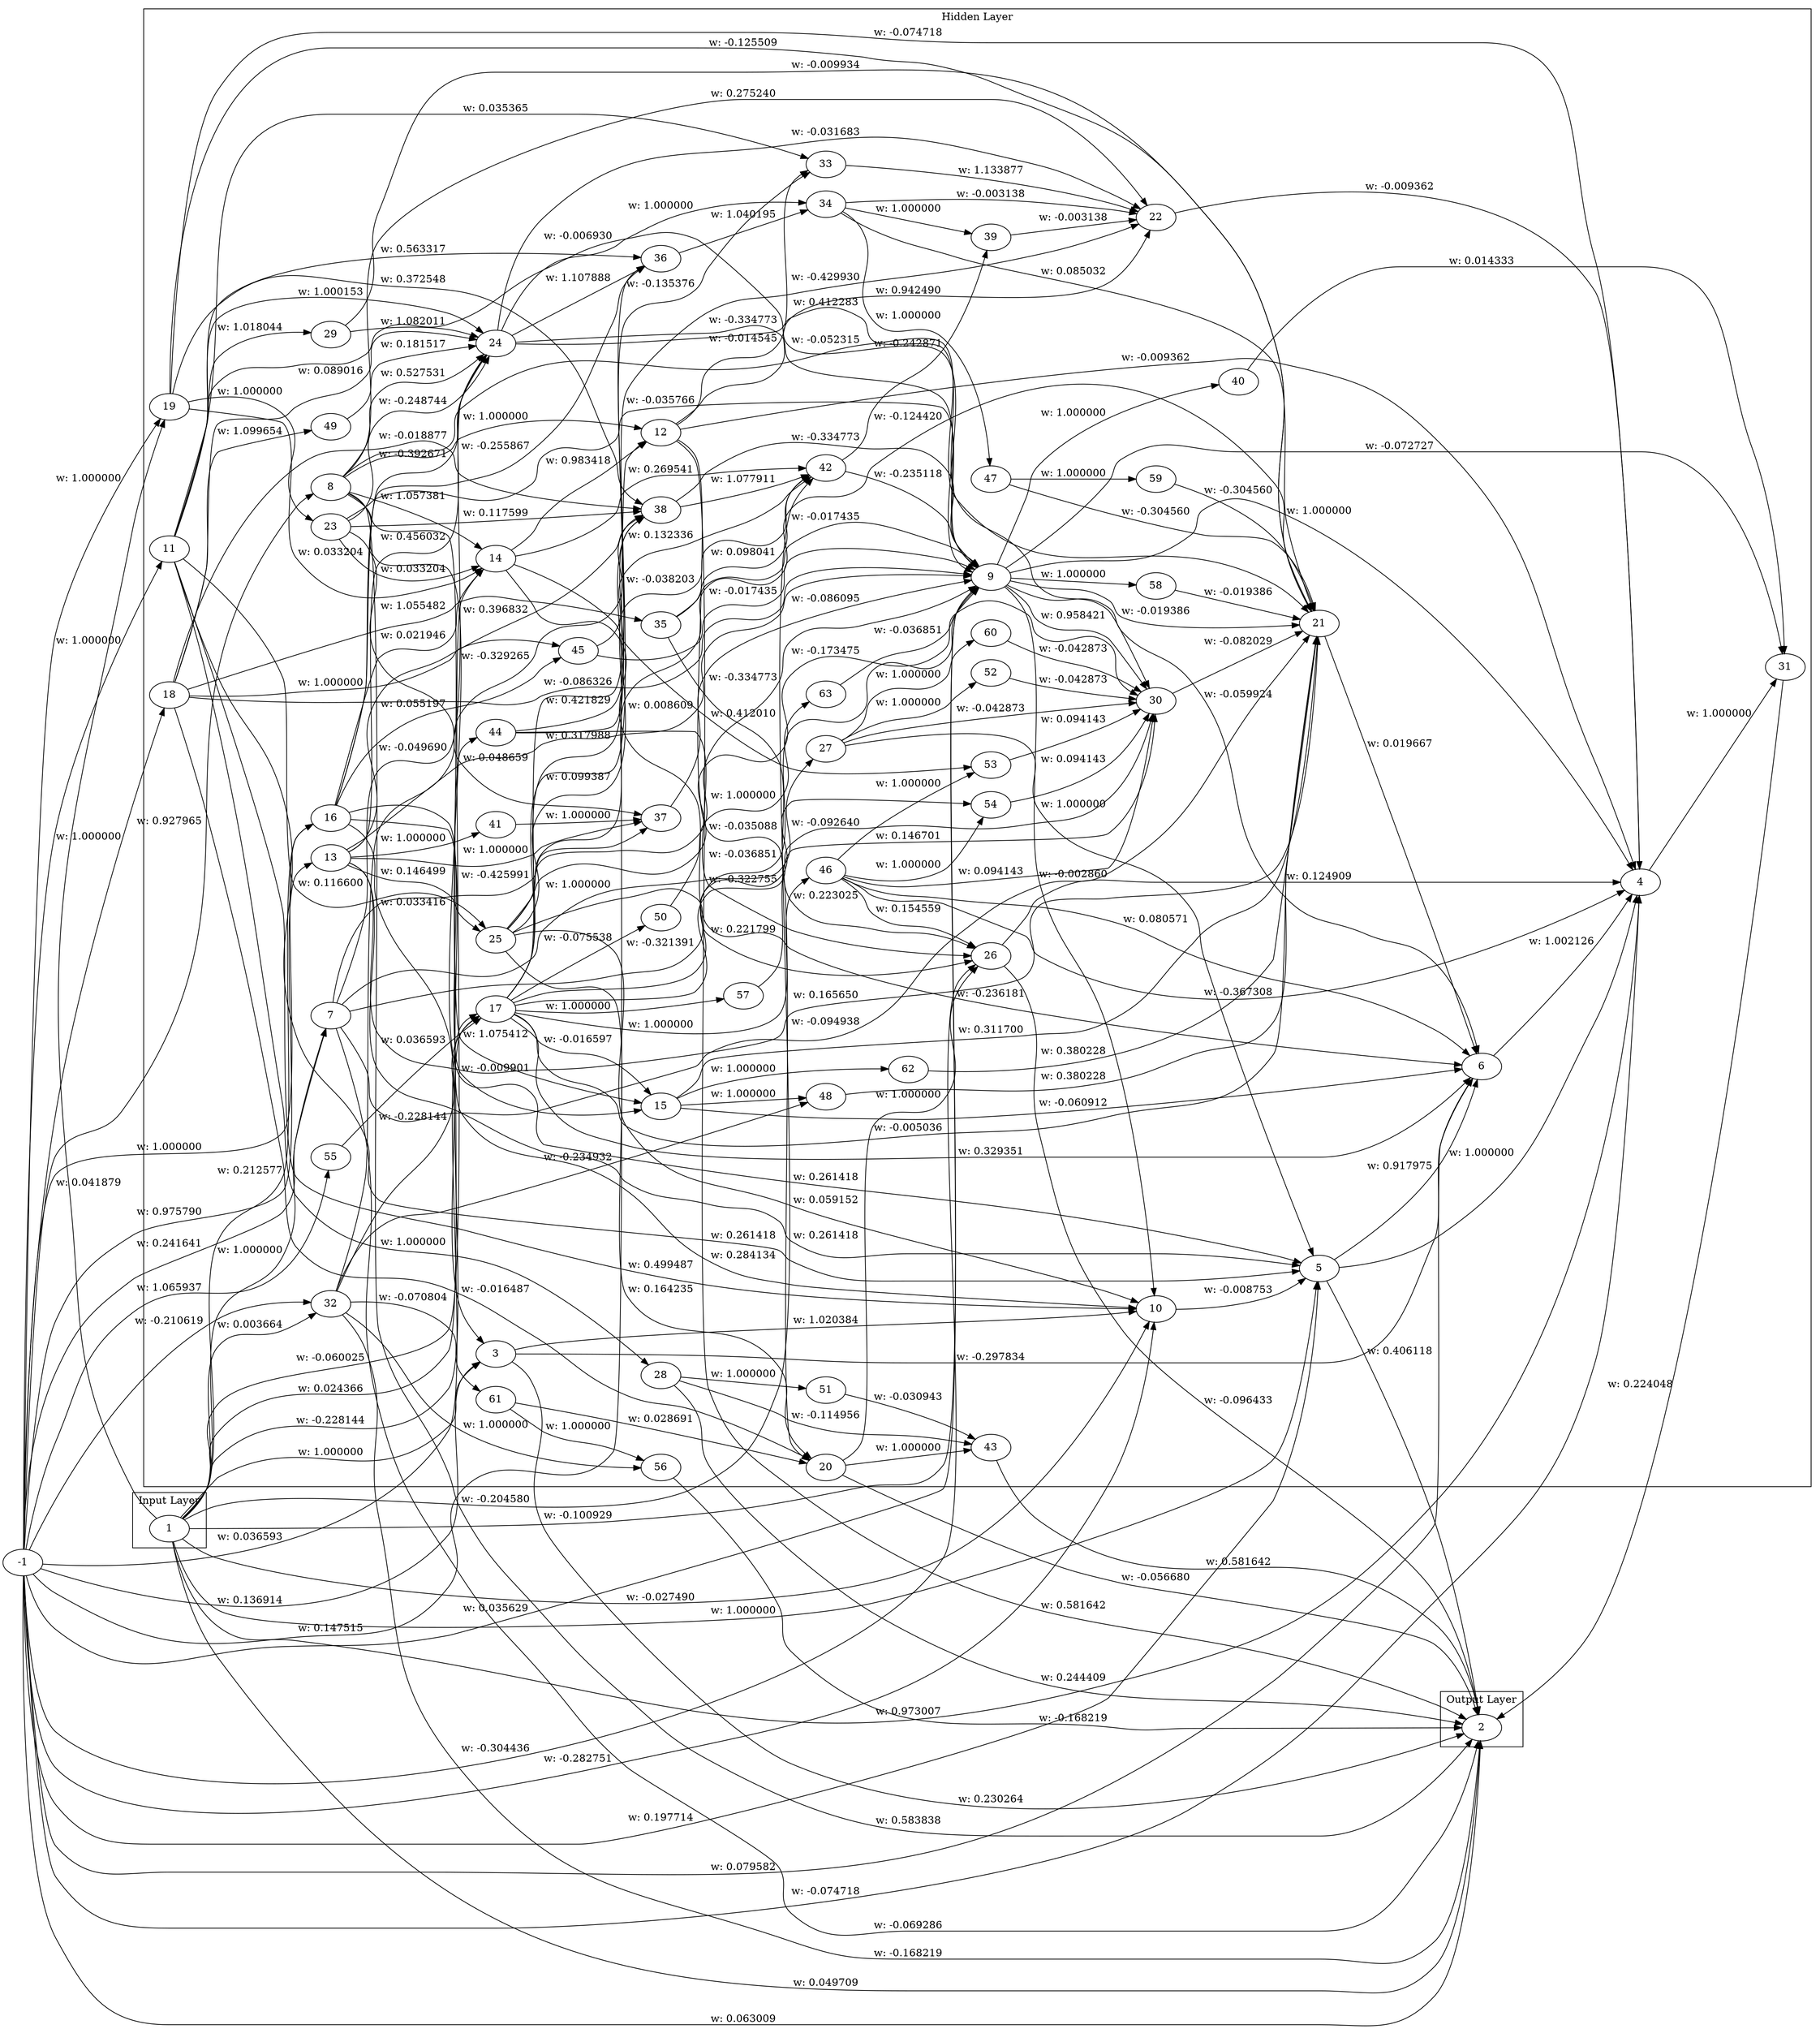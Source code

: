 digraph Genome {
  rankdir=LR;
  subgraph cluster_0 {
    label="Input Layer";
    1;
  }
  subgraph cluster_1 {
    label="Hidden Layer";
    3;
    4;
    5;
    6;
    7;
    8;
    9;
    10;
    11;
    12;
    13;
    14;
    15;
    16;
    17;
    18;
    19;
    20;
    21;
    22;
    23;
    24;
    25;
    26;
    27;
    28;
    29;
    30;
    31;
    32;
    33;
    34;
    35;
    36;
    37;
    38;
    39;
    40;
    41;
    42;
    43;
    44;
    45;
    46;
    47;
    48;
    49;
    50;
    51;
    52;
    53;
    54;
    55;
    56;
    57;
    58;
    59;
    60;
    61;
    62;
    63;
  }
  subgraph cluster_2 {
    label="Output Layer";
    2;
  }
  1 -> 2 [label="w: 0.049709"];
  -1 -> 2 [label="w: 0.063009"];
  1 -> 3 [label="w: 1.000000"];
  3 -> 2 [label="w: 0.230264"];
  -1 -> 3 [label="w: 0.136914"];
  1 -> 4 [label="w: 0.973007"];
  -1 -> 4 [label="w: -0.074718"];
  1 -> 5 [label="w: 1.000000"];
  5 -> 4 [label="w: 1.000000"];
  -1 -> 5 [label="w: 0.197714"];
  5 -> 6 [label="w: 0.917975"];
  6 -> 4 [label="w: 1.002126"];
  5 -> 2 [label="w: 0.406118"];
  1 -> 7 [label="w: 1.000000"];
  -1 -> 7 [label="w: 0.241641"];
  -1 -> 6 [label="w: 0.079582"];
  -1 -> 8 [label="w: 0.927965"];
  8 -> 5 [label="w: 0.261418"];
  1 -> 9 [label="w: -0.100929"];
  9 -> 4 [label="w: 1.000000"];
  -1 -> 9 [label="w: 0.035629"];
  3 -> 10 [label="w: 1.020384"];
  10 -> 5 [label="w: -0.008753"];
  8 -> 2 [label="w: 0.583838"];
  -1 -> 11 [label="w: 1.000000"];
  11 -> 5 [label="w: 0.261418"];
  -1 -> 10 [label="w: -0.282751"];
  8 -> 12 [label="w: 1.000000"];
  12 -> 2 [label="w: 0.581642"];
  -1 -> 13 [label="w: 0.975790"];
  13 -> 5 [label="w: 0.261418"];
  3 -> 6 [label="w: -0.297834"];
  -1 -> 12 [label="w: 0.147515"];
  8 -> 14 [label="w: 1.057381"];
  14 -> 12 [label="w: 0.983418"];
  1 -> 14 [label="w: -0.060025"];
  7 -> 2 [label="w: -0.069286"];
  8 -> 15 [label="w: 1.075412"];
  15 -> 6 [label="w: -0.060912"];
  9 -> 10 [label="w: -0.002860"];
  -1 -> 16 [label="w: 1.000000"];
  16 -> 3 [label="w: 0.033416"];
  14 -> 6 [label="w: -0.236181"];
  -1 -> 17 [label="w: 0.036593"];
  17 -> 9 [label="w: -0.036851"];
  16 -> 10 [label="w: 0.284134"];
  16 -> 14 [label="w: 0.021946"];
  1 -> 16 [label="w: 0.212577"];
  16 -> 15 [label="w: -0.009901"];
  -1 -> 18 [label="w: 1.000000"];
  18 -> 9 [label="w: -0.086326"];
  -1 -> 19 [label="w: 1.000000"];
  19 -> 4 [label="w: -0.074718"];
  19 -> 14 [label="w: 0.033204"];
  13 -> 9 [label="w: 0.008609"];
  12 -> 20 [label="w: -0.035088"];
  20 -> 2 [label="w: -0.056680"];
  17 -> 15 [label="w: -0.016597"];
  1 -> 19 [label="w: 0.041879"];
  17 -> 6 [label="w: 0.329351"];
  11 -> 9 [label="w: -0.006930"];
  12 -> 4 [label="w: -0.009362"];
  9 -> 6 [label="w: -0.059924"];
  1 -> 10 [label="w: -0.027490"];
  9 -> 21 [label="w: -0.019386"];
  21 -> 6 [label="w: 0.019667"];
  1 -> 17 [label="w: -0.228144"];
  12 -> 22 [label="w: 0.942490"];
  22 -> 4 [label="w: -0.009362"];
  19 -> 23 [label="w: 1.000000"];
  23 -> 14 [label="w: 0.033204"];
  11 -> 10 [label="w: 0.499487"];
  8 -> 22 [label="w: 0.275240"];
  11 -> 24 [label="w: 1.000153"];
  24 -> 9 [label="w: -0.334773"];
  17 -> 22 [label="w: -0.429930"];
  7 -> 21 [label="w: -0.094938"];
  8 -> 21 [label="w: -0.052315"];
  11 -> 25 [label="w: 0.116600"];
  25 -> 9 [label="w: -0.334773"];
  20 -> 26 [label="w: 1.000000"];
  26 -> 2 [label="w: -0.096433"];
  25 -> 21 [label="w: -0.124420"];
  7 -> 27 [label="w: 1.000000"];
  27 -> 5 [label="w: 1.000000"];
  -1 -> 26 [label="w: -0.304436"];
  11 -> 28 [label="w: 1.000000"];
  28 -> 2 [label="w: 0.244409"];
  16 -> 24 [label="w: -0.392671"];
  11 -> 29 [label="w: 1.018044"];
  29 -> 24 [label="w: 1.082011"];
  18 -> 20 [label="w: -0.016487"];
  25 -> 10 [label="w: 0.059152"];
  9 -> 30 [label="w: 0.958421"];
  30 -> 21 [label="w: -0.082029"];
  13 -> 25 [label="w: 0.146499"];
  27 -> 30 [label="w: -0.042873"];
  23 -> 9 [label="w: -0.035766"];
  4 -> 31 [label="w: 1.000000"];
  31 -> 2 [label="w: 0.224048"];
  1 -> 32 [label="w: 0.003664"];
  32 -> 17 [label="w: -0.228144"];
  24 -> 22 [label="w: -0.031683"];
  12 -> 33 [label="w: -0.014545"];
  33 -> 22 [label="w: 1.133877"];
  19 -> 21 [label="w: -0.125509"];
  11 -> 33 [label="w: 0.035365"];
  18 -> 24 [label="w: 0.089016"];
  9 -> 31 [label="w: -0.072727"];
  7 -> 24 [label="w: -0.049690"];
  15 -> 21 [label="w: 0.311700"];
  24 -> 34 [label="w: 1.000000"];
  34 -> 22 [label="w: -0.003138"];
  23 -> 24 [label="w: -0.248744"];
  18 -> 35 [label="w: 1.055482"];
  35 -> 9 [label="w: -0.017435"];
  8 -> 24 [label="w: 0.527531"];
  29 -> 21 [label="w: -0.009934"];
  25 -> 26 [label="w: 0.221799"];
  35 -> 26 [label="w: 0.223025"];
  17 -> 33 [label="w: -0.135376"];
  24 -> 36 [label="w: 1.107888"];
  36 -> 34 [label="w: 1.040195"];
  13 -> 37 [label="w: 1.000000"];
  37 -> 9 [label="w: -0.086095"];
  25 -> 30 [label="w: -0.173475"];
  25 -> 38 [label="w: 0.099387"];
  38 -> 9 [label="w: -0.334773"];
  13 -> 24 [label="w: 0.456032"];
  34 -> 39 [label="w: 1.000000"];
  39 -> 22 [label="w: -0.003138"];
  16 -> 36 [label="w: -0.255867"];
  34 -> 21 [label="w: 0.085032"];
  9 -> 40 [label="w: 1.000000"];
  40 -> 31 [label="w: 0.014333"];
  -1 -> 32 [label="w: -0.210619"];
  13 -> 41 [label="w: 1.000000"];
  41 -> 37 [label="w: 1.000000"];
  38 -> 42 [label="w: 1.077911"];
  42 -> 9 [label="w: -0.235118"];
  20 -> 43 [label="w: 1.000000"];
  43 -> 2 [label="w: 0.581642"];
  1 -> 42 [label="w: -0.204580"];
  17 -> 30 [label="w: -0.092640"];
  1 -> 44 [label="w: 0.024366"];
  44 -> 42 [label="w: -0.038203"];
  32 -> 38 [label="w: -0.329265"];
  42 -> 39 [label="w: -0.242871"];
  18 -> 45 [label="w: 1.000000"];
  45 -> 9 [label="w: -0.017435"];
  11 -> 36 [label="w: 0.563317"];
  17 -> 46 [label="w: 1.000000"];
  46 -> 30 [label="w: 0.094143"];
  28 -> 43 [label="w: -0.114956"];
  34 -> 47 [label="w: 1.000000"];
  47 -> 21 [label="w: -0.304560"];
  24 -> 30 [label="w: 0.412283"];
  32 -> 2 [label="w: -0.168219"];
  15 -> 48 [label="w: 1.000000"];
  48 -> 21 [label="w: 0.380228"];
  16 -> 45 [label="w: 0.055197"];
  18 -> 49 [label="w: 1.099654"];
  49 -> 24 [label="w: 0.181517"];
  17 -> 50 [label="w: -0.075538"];
  35 -> 42 [label="w: 0.098041"];
  28 -> 51 [label="w: 1.000000"];
  51 -> 43 [label="w: -0.030943"];
  45 -> 42 [label="w: 0.132336"];
  27 -> 52 [label="w: 1.000000"];
  52 -> 30 [label="w: -0.042873"];
  46 -> 6 [label="w: 0.080571"];
  46 -> 53 [label="w: 1.000000"];
  53 -> 30 [label="w: 0.094143"];
  44 -> 26 [label="w: -0.322755"];
  46 -> 54 [label="w: 1.000000"];
  54 -> 30 [label="w: 0.094143"];
  -1 -> 55 [label="w: 1.065937"];
  55 -> 17 [label="w: 0.036593"];
  13 -> 38 [label="w: 0.396832"];
  14 -> 42 [label="w: 0.269541"];
  18 -> 38 [label="w: -0.018877"];
  32 -> 56 [label="w: 1.000000"];
  56 -> 2 [label="w: -0.168219"];
  46 -> 4 [label="w: -0.367308"];
  23 -> 37 [label="w: 0.048659"];
  17 -> 36 [label="w: 0.317988"];
  7 -> 54 [label="w: -0.321391"];
  13 -> 21 [label="w: 0.165650"];
  17 -> 57 [label="w: 1.000000"];
  57 -> 30 [label="w: 0.146701"];
  14 -> 53 [label="w: 0.412010"];
  9 -> 58 [label="w: 1.000000"];
  58 -> 21 [label="w: -0.019386"];
  7 -> 37 [label="w: -0.425991"];
  47 -> 59 [label="w: 1.000000"];
  59 -> 21 [label="w: -0.304560"];
  46 -> 26 [label="w: 0.154559"];
  27 -> 60 [label="w: 1.000000"];
  60 -> 30 [label="w: -0.042873"];
  19 -> 38 [label="w: 0.372548"];
  32 -> 61 [label="w: -0.070804"];
  61 -> 56 [label="w: 1.000000"];
  32 -> 48 [label="w: -0.234932"];
  61 -> 20 [label="w: 0.028691"];
  26 -> 4 [label="w: 0.124909"];
  44 -> 38 [label="w: 0.421829"];
  17 -> 21 [label="w: -0.005036"];
  23 -> 38 [label="w: 0.117599"];
  25 -> 20 [label="w: 0.164235"];
  15 -> 62 [label="w: 1.000000"];
  62 -> 21 [label="w: 0.380228"];
  50 -> 63 [label="w: 1.000000"];
  63 -> 9 [label="w: -0.036851"];
}
